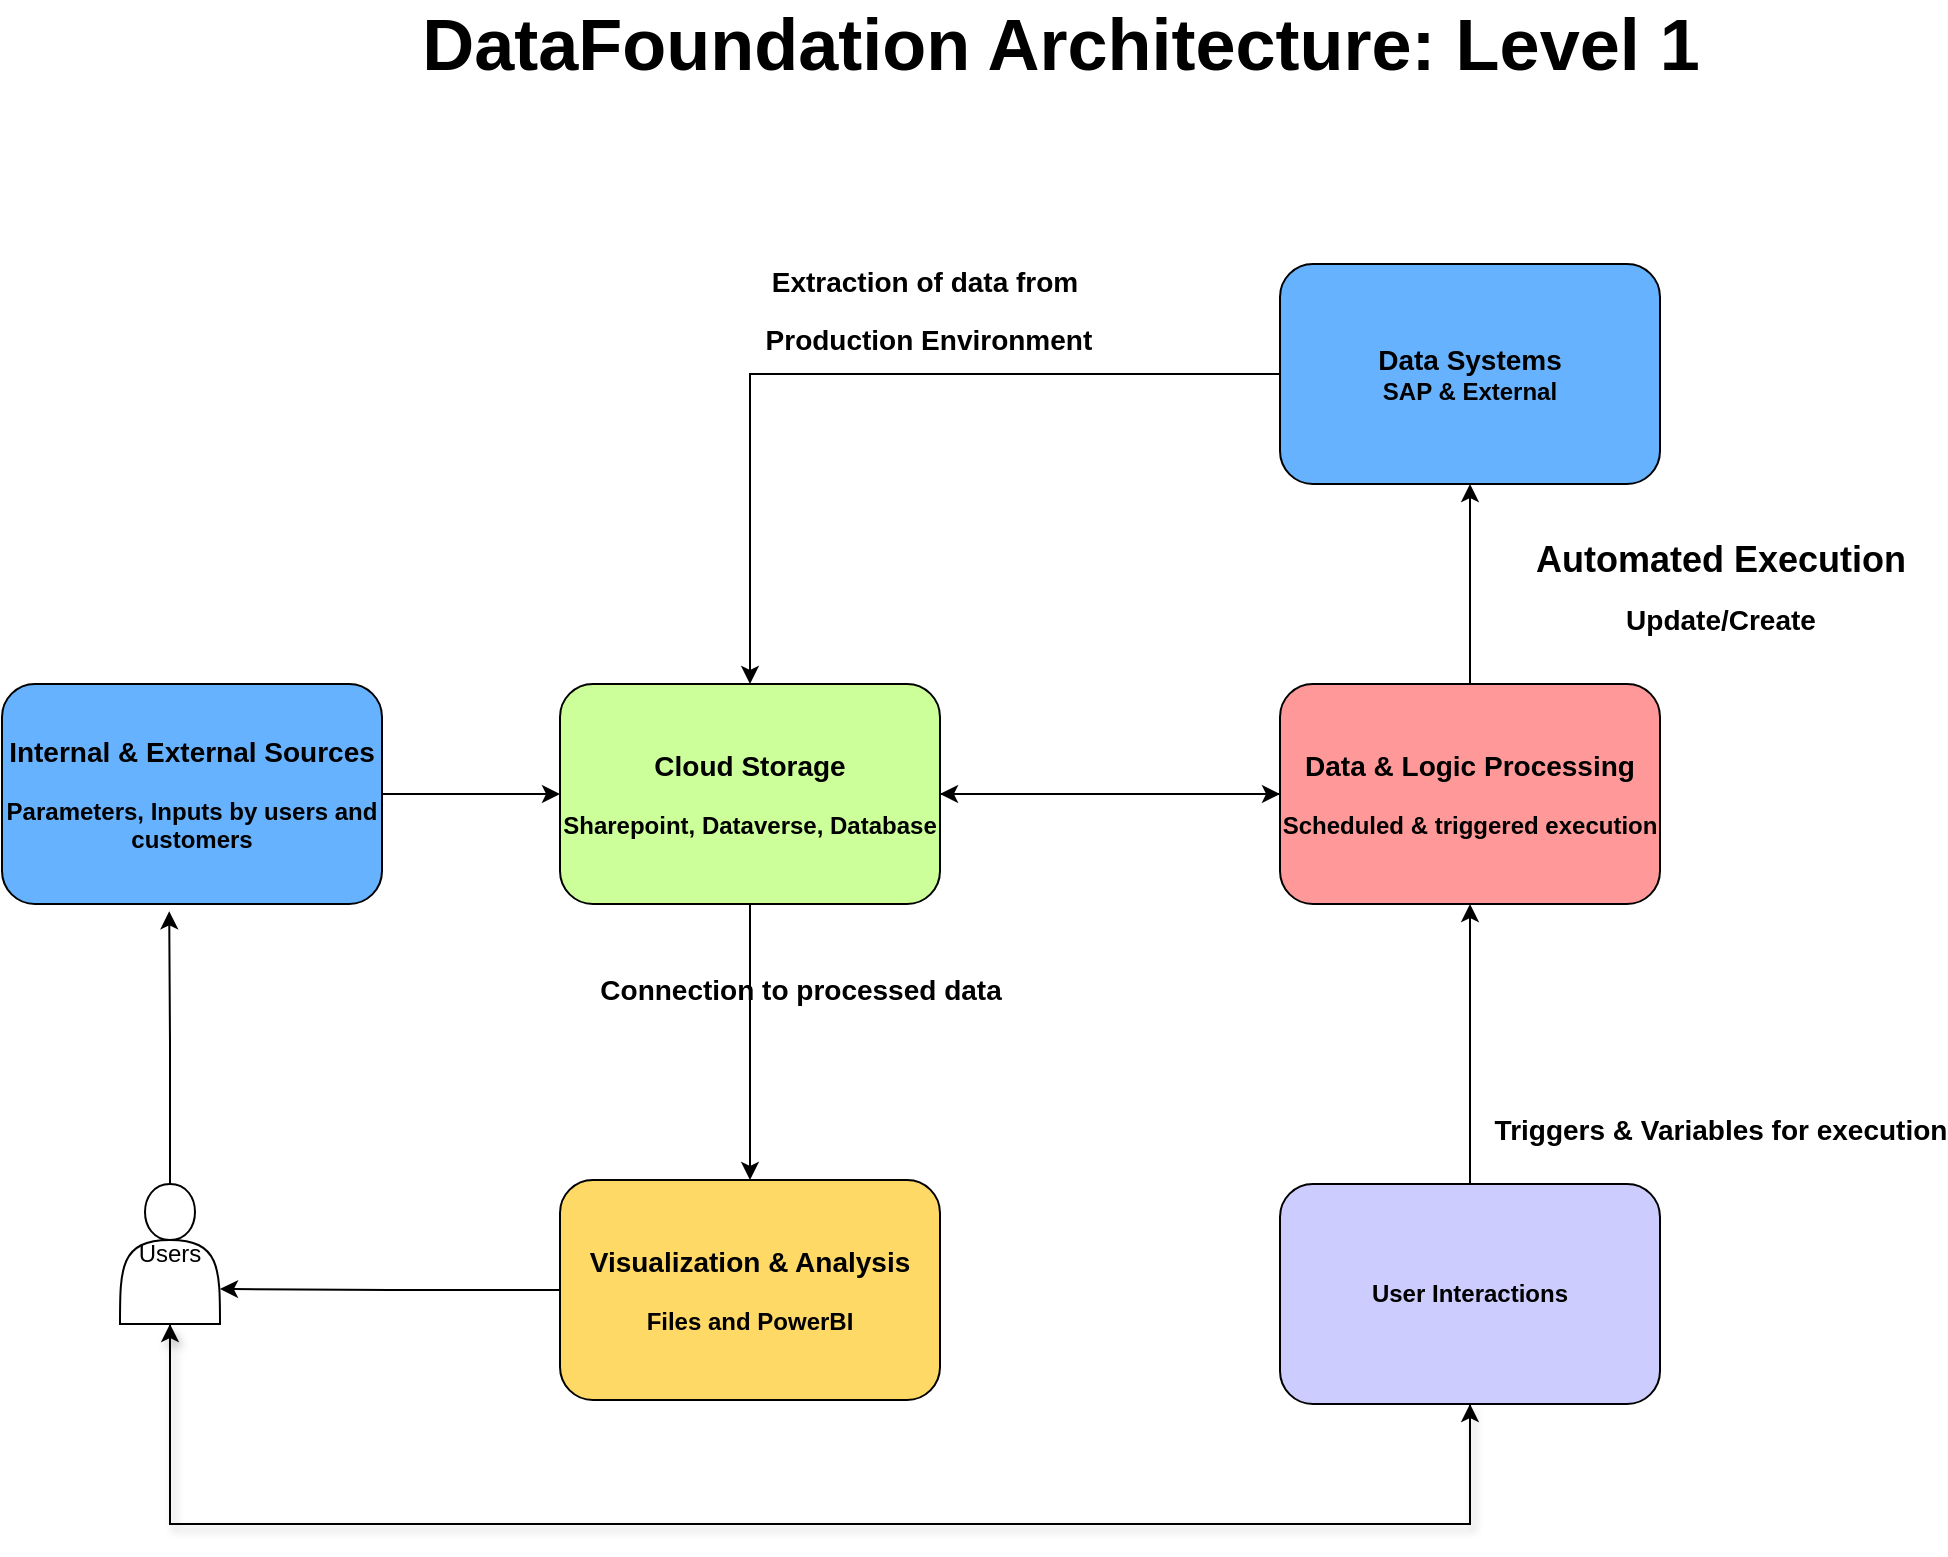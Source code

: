 <mxfile version="23.1.7" type="github">
  <diagram name="C4: Lv1" id="kjVTZC8yL4Xrj-s7TF5h">
    <mxGraphModel dx="1709" dy="813" grid="1" gridSize="10" guides="1" tooltips="1" connect="1" arrows="1" fold="1" page="1" pageScale="1" pageWidth="850" pageHeight="1100" math="0" shadow="0">
      <root>
        <mxCell id="s4JdbdMJo-KRI_eK0oYm-0" />
        <mxCell id="s4JdbdMJo-KRI_eK0oYm-1" parent="s4JdbdMJo-KRI_eK0oYm-0" />
        <mxCell id="s4JdbdMJo-KRI_eK0oYm-2" value="" style="edgeStyle=orthogonalEdgeStyle;rounded=0;orthogonalLoop=1;jettySize=auto;html=1;" parent="s4JdbdMJo-KRI_eK0oYm-1" source="s4JdbdMJo-KRI_eK0oYm-3" target="s4JdbdMJo-KRI_eK0oYm-6" edge="1">
          <mxGeometry relative="1" as="geometry" />
        </mxCell>
        <mxCell id="s4JdbdMJo-KRI_eK0oYm-3" value="&lt;b&gt;&lt;font style=&quot;font-size: 14px;&quot;&gt;Internal &amp;amp; External Sources&lt;/font&gt;&lt;br&gt;&lt;br&gt;Parameters, Inputs by users and customers&lt;/b&gt;" style="rounded=1;whiteSpace=wrap;html=1;fillColor=#66B2FF;" parent="s4JdbdMJo-KRI_eK0oYm-1" vertex="1">
          <mxGeometry x="121" y="910" width="190" height="110" as="geometry" />
        </mxCell>
        <mxCell id="s4JdbdMJo-KRI_eK0oYm-4" style="edgeStyle=orthogonalEdgeStyle;rounded=0;orthogonalLoop=1;jettySize=auto;html=1;exitX=1;exitY=0.5;exitDx=0;exitDy=0;entryX=0;entryY=0.5;entryDx=0;entryDy=0;" parent="s4JdbdMJo-KRI_eK0oYm-1" source="s4JdbdMJo-KRI_eK0oYm-6" target="s4JdbdMJo-KRI_eK0oYm-11" edge="1">
          <mxGeometry relative="1" as="geometry" />
        </mxCell>
        <mxCell id="s4JdbdMJo-KRI_eK0oYm-5" style="edgeStyle=orthogonalEdgeStyle;rounded=0;orthogonalLoop=1;jettySize=auto;html=1;exitX=0.5;exitY=1;exitDx=0;exitDy=0;entryX=0.5;entryY=0;entryDx=0;entryDy=0;" parent="s4JdbdMJo-KRI_eK0oYm-1" source="s4JdbdMJo-KRI_eK0oYm-6" target="s4JdbdMJo-KRI_eK0oYm-8" edge="1">
          <mxGeometry relative="1" as="geometry" />
        </mxCell>
        <mxCell id="s4JdbdMJo-KRI_eK0oYm-6" value="&lt;b&gt;&lt;font style=&quot;font-size: 14px;&quot;&gt;Cloud Storage&lt;/font&gt;&lt;br&gt;&lt;br&gt;Sharepoint, Dataverse, Database&lt;/b&gt;" style="rounded=1;whiteSpace=wrap;html=1;fillColor=#CCFF99;" parent="s4JdbdMJo-KRI_eK0oYm-1" vertex="1">
          <mxGeometry x="400" y="910" width="190" height="110" as="geometry" />
        </mxCell>
        <mxCell id="s4JdbdMJo-KRI_eK0oYm-7" style="edgeStyle=orthogonalEdgeStyle;rounded=0;orthogonalLoop=1;jettySize=auto;html=1;entryX=1;entryY=0.75;entryDx=0;entryDy=0;" parent="s4JdbdMJo-KRI_eK0oYm-1" source="s4JdbdMJo-KRI_eK0oYm-8" target="s4JdbdMJo-KRI_eK0oYm-18" edge="1">
          <mxGeometry relative="1" as="geometry" />
        </mxCell>
        <mxCell id="s4JdbdMJo-KRI_eK0oYm-8" value="&lt;b&gt;&lt;font style=&quot;font-size: 14px;&quot;&gt;Visualization &amp;amp; Analysis&lt;/font&gt;&lt;br&gt;&lt;br&gt;Files and PowerBI&lt;/b&gt;" style="rounded=1;whiteSpace=wrap;html=1;fillColor=#FFD966;" parent="s4JdbdMJo-KRI_eK0oYm-1" vertex="1">
          <mxGeometry x="400" y="1158" width="190" height="110" as="geometry" />
        </mxCell>
        <mxCell id="s4JdbdMJo-KRI_eK0oYm-9" style="edgeStyle=orthogonalEdgeStyle;rounded=0;orthogonalLoop=1;jettySize=auto;html=1;exitX=0;exitY=0.5;exitDx=0;exitDy=0;" parent="s4JdbdMJo-KRI_eK0oYm-1" source="s4JdbdMJo-KRI_eK0oYm-11" edge="1">
          <mxGeometry relative="1" as="geometry">
            <mxPoint x="590" y="965" as="targetPoint" />
          </mxGeometry>
        </mxCell>
        <mxCell id="s4JdbdMJo-KRI_eK0oYm-10" style="edgeStyle=orthogonalEdgeStyle;rounded=0;orthogonalLoop=1;jettySize=auto;html=1;exitX=0.5;exitY=0;exitDx=0;exitDy=0;entryX=0.5;entryY=1;entryDx=0;entryDy=0;fontSize=14;" parent="s4JdbdMJo-KRI_eK0oYm-1" source="s4JdbdMJo-KRI_eK0oYm-11" target="s4JdbdMJo-KRI_eK0oYm-15" edge="1">
          <mxGeometry relative="1" as="geometry" />
        </mxCell>
        <mxCell id="s4JdbdMJo-KRI_eK0oYm-11" value="&lt;b&gt;&lt;font style=&quot;font-size: 14px;&quot;&gt;Data &amp;amp; Logic Processing&lt;/font&gt;&lt;br&gt;&lt;br&gt;Scheduled &amp;amp; triggered execution&lt;/b&gt;" style="rounded=1;whiteSpace=wrap;html=1;fillColor=#FF9999;" parent="s4JdbdMJo-KRI_eK0oYm-1" vertex="1">
          <mxGeometry x="760" y="910" width="190" height="110" as="geometry" />
        </mxCell>
        <mxCell id="s4JdbdMJo-KRI_eK0oYm-12" style="edgeStyle=orthogonalEdgeStyle;rounded=0;orthogonalLoop=1;jettySize=auto;html=1;exitX=0.5;exitY=0;exitDx=0;exitDy=0;entryX=0.5;entryY=1;entryDx=0;entryDy=0;" parent="s4JdbdMJo-KRI_eK0oYm-1" source="s4JdbdMJo-KRI_eK0oYm-13" target="s4JdbdMJo-KRI_eK0oYm-11" edge="1">
          <mxGeometry relative="1" as="geometry" />
        </mxCell>
        <mxCell id="YBztxE-2EQx4gSuMka6i-0" style="edgeStyle=orthogonalEdgeStyle;rounded=0;orthogonalLoop=1;jettySize=auto;html=1;entryX=0.5;entryY=1;entryDx=0;entryDy=0;shadow=1;strokeColor=#000000;fontSize=14;fillColor=#FF9999;" parent="s4JdbdMJo-KRI_eK0oYm-1" source="s4JdbdMJo-KRI_eK0oYm-13" target="s4JdbdMJo-KRI_eK0oYm-18" edge="1">
          <mxGeometry relative="1" as="geometry">
            <Array as="points">
              <mxPoint x="855" y="1330" />
              <mxPoint x="205" y="1330" />
            </Array>
          </mxGeometry>
        </mxCell>
        <mxCell id="s4JdbdMJo-KRI_eK0oYm-13" value="&lt;b&gt;User Interactions&lt;/b&gt;" style="rounded=1;whiteSpace=wrap;html=1;fillColor=#CCCCFF;" parent="s4JdbdMJo-KRI_eK0oYm-1" vertex="1">
          <mxGeometry x="760" y="1160" width="190" height="110" as="geometry" />
        </mxCell>
        <mxCell id="s4JdbdMJo-KRI_eK0oYm-14" style="edgeStyle=orthogonalEdgeStyle;rounded=0;orthogonalLoop=1;jettySize=auto;html=1;" parent="s4JdbdMJo-KRI_eK0oYm-1" source="s4JdbdMJo-KRI_eK0oYm-15" target="s4JdbdMJo-KRI_eK0oYm-6" edge="1">
          <mxGeometry relative="1" as="geometry" />
        </mxCell>
        <mxCell id="s4JdbdMJo-KRI_eK0oYm-15" value="&lt;b&gt;&lt;font style=&quot;font-size: 14px;&quot;&gt;Data Systems&lt;/font&gt;&lt;br&gt;SAP &amp;amp; External&lt;br&gt;&lt;/b&gt;" style="rounded=1;whiteSpace=wrap;html=1;fillColor=#66B2FF;" parent="s4JdbdMJo-KRI_eK0oYm-1" vertex="1">
          <mxGeometry x="760" y="700" width="190" height="110" as="geometry" />
        </mxCell>
        <mxCell id="s4JdbdMJo-KRI_eK0oYm-16" style="edgeStyle=orthogonalEdgeStyle;rounded=0;orthogonalLoop=1;jettySize=auto;html=1;entryX=0.5;entryY=1;entryDx=0;entryDy=0;" parent="s4JdbdMJo-KRI_eK0oYm-1" source="s4JdbdMJo-KRI_eK0oYm-18" target="s4JdbdMJo-KRI_eK0oYm-13" edge="1">
          <mxGeometry relative="1" as="geometry">
            <mxPoint x="880" y="1310" as="targetPoint" />
            <Array as="points">
              <mxPoint x="205" y="1330" />
              <mxPoint x="855" y="1330" />
            </Array>
          </mxGeometry>
        </mxCell>
        <mxCell id="s4JdbdMJo-KRI_eK0oYm-17" style="edgeStyle=orthogonalEdgeStyle;rounded=0;orthogonalLoop=1;jettySize=auto;html=1;exitX=0.5;exitY=0;exitDx=0;exitDy=0;entryX=0.44;entryY=1.033;entryDx=0;entryDy=0;entryPerimeter=0;" parent="s4JdbdMJo-KRI_eK0oYm-1" source="s4JdbdMJo-KRI_eK0oYm-18" target="s4JdbdMJo-KRI_eK0oYm-3" edge="1">
          <mxGeometry relative="1" as="geometry" />
        </mxCell>
        <mxCell id="s4JdbdMJo-KRI_eK0oYm-18" value="Users" style="shape=actor;whiteSpace=wrap;html=1;" parent="s4JdbdMJo-KRI_eK0oYm-1" vertex="1">
          <mxGeometry x="180" y="1160" width="50" height="70" as="geometry" />
        </mxCell>
        <mxCell id="s4JdbdMJo-KRI_eK0oYm-19" value="&lt;font style=&quot;font-size: 14px;&quot;&gt;Extraction of data from&lt;br&gt;&amp;nbsp;Production Environment&lt;/font&gt;" style="text;strokeColor=none;fillColor=none;html=1;fontSize=24;fontStyle=1;verticalAlign=middle;align=center;" parent="s4JdbdMJo-KRI_eK0oYm-1" vertex="1">
          <mxGeometry x="531.5" y="700" width="100" height="40" as="geometry" />
        </mxCell>
        <mxCell id="s4JdbdMJo-KRI_eK0oYm-20" value="&lt;font style=&quot;font-size: 18px;&quot;&gt;Automated Execution&lt;/font&gt;&lt;br&gt;&lt;font style=&quot;font-size: 14px;&quot;&gt;Update/Create&lt;/font&gt;" style="text;strokeColor=none;fillColor=none;html=1;fontSize=24;fontStyle=1;verticalAlign=middle;align=center;" parent="s4JdbdMJo-KRI_eK0oYm-1" vertex="1">
          <mxGeometry x="930" y="840" width="100" height="40" as="geometry" />
        </mxCell>
        <mxCell id="s4JdbdMJo-KRI_eK0oYm-21" value="&lt;span style=&quot;font-size: 14px;&quot;&gt;Connection to processed data&lt;/span&gt;" style="text;strokeColor=none;fillColor=none;html=1;fontSize=24;fontStyle=1;verticalAlign=middle;align=center;" parent="s4JdbdMJo-KRI_eK0oYm-1" vertex="1">
          <mxGeometry x="470" y="1040" width="100" height="40" as="geometry" />
        </mxCell>
        <mxCell id="s4JdbdMJo-KRI_eK0oYm-22" value="&lt;span style=&quot;font-size: 14px;&quot;&gt;Triggers &amp;amp; Variables for execution&lt;/span&gt;" style="text;strokeColor=none;fillColor=none;html=1;fontSize=24;fontStyle=1;verticalAlign=middle;align=center;" parent="s4JdbdMJo-KRI_eK0oYm-1" vertex="1">
          <mxGeometry x="930" y="1110" width="100" height="40" as="geometry" />
        </mxCell>
        <mxCell id="s4JdbdMJo-KRI_eK0oYm-23" value="&lt;font style=&quot;font-size: 36px;&quot;&gt;DataFoundation Architecture: Level 1&lt;/font&gt;" style="text;strokeColor=none;fillColor=none;html=1;fontSize=18;fontStyle=1;verticalAlign=middle;align=center;" parent="s4JdbdMJo-KRI_eK0oYm-1" vertex="1">
          <mxGeometry x="600" y="570" width="100" height="40" as="geometry" />
        </mxCell>
      </root>
    </mxGraphModel>
  </diagram>
</mxfile>
